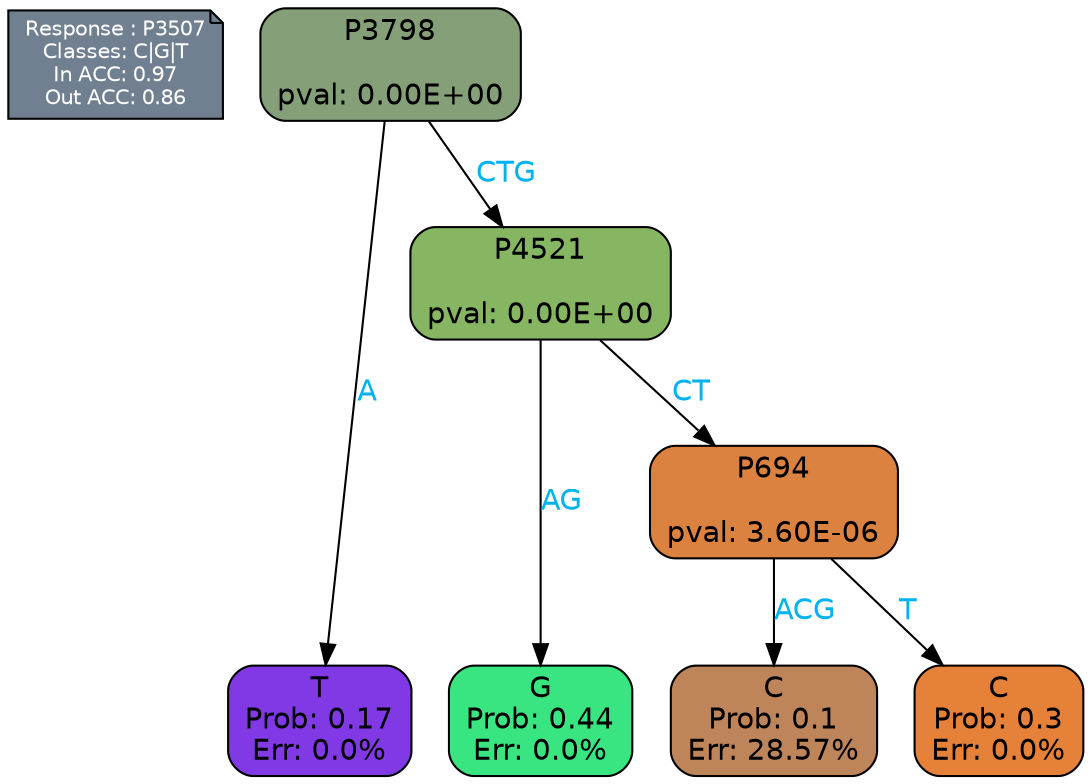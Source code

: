 digraph Tree {
node [shape=box, style="filled, rounded", color="black", fontname=helvetica] ;
graph [ranksep=equally, splines=polylines, bgcolor=transparent, dpi=600] ;
edge [fontname=helvetica] ;
LEGEND [label="Response : P3507
Classes: C|G|T
In ACC: 0.97
Out ACC: 0.86
",shape=note,align=left,style=filled,fillcolor="slategray",fontcolor="white",fontsize=10];1 [label="P3798

pval: 0.00E+00", fillcolor="#85a078"] ;
2 [label="T
Prob: 0.17
Err: 0.0%", fillcolor="#8139e5"] ;
3 [label="P4521

pval: 0.00E+00", fillcolor="#86b662"] ;
4 [label="G
Prob: 0.44
Err: 0.0%", fillcolor="#39e581"] ;
5 [label="P694

pval: 3.60E-06", fillcolor="#db8241"] ;
6 [label="C
Prob: 0.1
Err: 28.57%", fillcolor="#be855b"] ;
7 [label="C
Prob: 0.3
Err: 0.0%", fillcolor="#e58139"] ;
1 -> 2 [label="A",fontcolor=deepskyblue2] ;
1 -> 3 [label="CTG",fontcolor=deepskyblue2] ;
3 -> 4 [label="AG",fontcolor=deepskyblue2] ;
3 -> 5 [label="CT",fontcolor=deepskyblue2] ;
5 -> 6 [label="ACG",fontcolor=deepskyblue2] ;
5 -> 7 [label="T",fontcolor=deepskyblue2] ;
{rank = same; 2;4;6;7;}{rank = same; LEGEND;1;}}